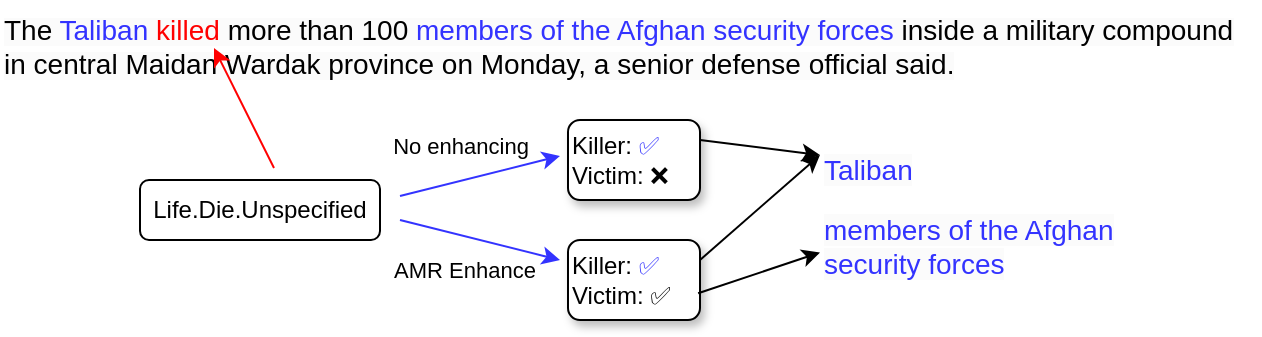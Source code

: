<mxfile version="22.1.11" type="github">
  <diagram name="第 1 页" id="76cukdljpWVAJYdPbCQK">
    <mxGraphModel dx="1039" dy="606" grid="1" gridSize="10" guides="1" tooltips="1" connect="1" arrows="1" fold="1" page="1" pageScale="1" pageWidth="827" pageHeight="1169" math="0" shadow="0">
      <root>
        <mxCell id="0" />
        <mxCell id="1" parent="0" />
        <mxCell id="X_qZyqmVlcc_3izvluJw-2" value="&lt;span style=&quot;font-family: Helvetica; font-style: normal; font-variant-ligatures: normal; font-variant-caps: normal; font-weight: 400; letter-spacing: normal; orphans: 2; text-align: center; text-indent: 0px; text-transform: none; widows: 2; word-spacing: 0px; -webkit-text-stroke-width: 0px; background-color: rgb(251, 251, 251); text-decoration-thickness: initial; text-decoration-style: initial; text-decoration-color: initial; float: none; display: inline !important;&quot;&gt;&lt;font style=&quot;font-size: 14px;&quot;&gt;The &lt;font color=&quot;#3333ff&quot;&gt;Taliban&lt;/font&gt; &lt;font color=&quot;#ff0000&quot;&gt;killed&lt;/font&gt; more than 100 &lt;font color=&quot;#3333ff&quot;&gt;members of the Afghan security forces&lt;/font&gt; inside a military compound in central Maidan Wardak province on Monday, a senior defense official said.&lt;/font&gt;&lt;/span&gt;" style="text;whiteSpace=wrap;html=1;" parent="1" vertex="1">
          <mxGeometry x="130" y="100" width="630" height="50" as="geometry" />
        </mxCell>
        <mxCell id="X_qZyqmVlcc_3izvluJw-3" value="Life.Die.Unspecified" style="rounded=1;whiteSpace=wrap;html=1;" parent="1" vertex="1">
          <mxGeometry x="200" y="190" width="120" height="30" as="geometry" />
        </mxCell>
        <mxCell id="X_qZyqmVlcc_3izvluJw-4" value="" style="endArrow=classic;html=1;rounded=0;strokeColor=#FF0000;" parent="1" edge="1">
          <mxGeometry width="50" height="50" relative="1" as="geometry">
            <mxPoint x="267" y="184" as="sourcePoint" />
            <mxPoint x="237" y="124" as="targetPoint" />
          </mxGeometry>
        </mxCell>
        <mxCell id="X_qZyqmVlcc_3izvluJw-5" value="" style="endArrow=classic;html=1;rounded=0;strokeColor=#3333FF;" parent="1" edge="1">
          <mxGeometry width="50" height="50" relative="1" as="geometry">
            <mxPoint x="330" y="198" as="sourcePoint" />
            <mxPoint x="410" y="178" as="targetPoint" />
          </mxGeometry>
        </mxCell>
        <mxCell id="X_qZyqmVlcc_3izvluJw-20" value="No enhancing" style="edgeLabel;html=1;align=center;verticalAlign=middle;resizable=0;points=[];" parent="X_qZyqmVlcc_3izvluJw-5" vertex="1" connectable="0">
          <mxGeometry x="-0.185" relative="1" as="geometry">
            <mxPoint x="-3" y="-17" as="offset" />
          </mxGeometry>
        </mxCell>
        <mxCell id="X_qZyqmVlcc_3izvluJw-6" value="" style="endArrow=classic;html=1;rounded=0;strokeColor=#3333FF;" parent="1" edge="1">
          <mxGeometry width="50" height="50" relative="1" as="geometry">
            <mxPoint x="330" y="210" as="sourcePoint" />
            <mxPoint x="410" y="230" as="targetPoint" />
          </mxGeometry>
        </mxCell>
        <mxCell id="X_qZyqmVlcc_3izvluJw-21" value="AMR Enhance" style="edgeLabel;html=1;align=center;verticalAlign=middle;resizable=0;points=[];" parent="X_qZyqmVlcc_3izvluJw-6" vertex="1" connectable="0">
          <mxGeometry x="-0.579" relative="1" as="geometry">
            <mxPoint x="15" y="21" as="offset" />
          </mxGeometry>
        </mxCell>
        <mxCell id="X_qZyqmVlcc_3izvluJw-7" value="&lt;div style=&quot;&quot;&gt;&lt;span style=&quot;background-color: initial;&quot;&gt;Killer: &lt;font color=&quot;#3333ff&quot;&gt;✅&lt;/font&gt;&lt;/span&gt;&lt;/div&gt;&lt;div style=&quot;&quot;&gt;&lt;span style=&quot;background-color: initial;&quot;&gt;Victim: ❌&lt;/span&gt;&lt;/div&gt;" style="whiteSpace=wrap;html=1;align=left;rounded=1;shadow=1;" parent="1" vertex="1">
          <mxGeometry x="414" y="160" width="66" height="40" as="geometry" />
        </mxCell>
        <mxCell id="X_qZyqmVlcc_3izvluJw-8" value="&lt;div style=&quot;&quot;&gt;&lt;span style=&quot;background-color: initial;&quot;&gt;Killer: &lt;font color=&quot;#3333ff&quot;&gt;✅&lt;/font&gt;&lt;/span&gt;&lt;/div&gt;&lt;div style=&quot;&quot;&gt;&lt;span style=&quot;background-color: initial;&quot;&gt;Victim: ✅&lt;/span&gt;&lt;/div&gt;" style="whiteSpace=wrap;html=1;align=left;rounded=1;glass=0;shadow=1;" parent="1" vertex="1">
          <mxGeometry x="414" y="220" width="66" height="40" as="geometry" />
        </mxCell>
        <mxCell id="X_qZyqmVlcc_3izvluJw-14" value="&lt;span style=&quot;color: rgb(51, 51, 255); font-family: Helvetica; font-size: 14px; font-style: normal; font-variant-ligatures: normal; font-variant-caps: normal; font-weight: 400; letter-spacing: normal; orphans: 2; text-align: center; text-indent: 0px; text-transform: none; widows: 2; word-spacing: 0px; -webkit-text-stroke-width: 0px; background-color: rgb(251, 251, 251); text-decoration-thickness: initial; text-decoration-style: initial; text-decoration-color: initial; float: none; display: inline !important;&quot;&gt;Taliban&lt;/span&gt;" style="text;whiteSpace=wrap;html=1;strokeColor=none;" parent="1" vertex="1">
          <mxGeometry x="540" y="170" width="80" height="30" as="geometry" />
        </mxCell>
        <mxCell id="X_qZyqmVlcc_3izvluJw-15" value="&lt;span style=&quot;color: rgb(51, 51, 255); font-family: Helvetica; font-size: 14px; font-style: normal; font-variant-ligatures: normal; font-variant-caps: normal; font-weight: 400; letter-spacing: normal; orphans: 2; text-align: center; text-indent: 0px; text-transform: none; widows: 2; word-spacing: 0px; -webkit-text-stroke-width: 0px; background-color: rgb(251, 251, 251); text-decoration-thickness: initial; text-decoration-style: initial; text-decoration-color: initial; float: none; display: inline !important;&quot;&gt;members of the Afghan security forces&lt;/span&gt;" style="text;whiteSpace=wrap;html=1;" parent="1" vertex="1">
          <mxGeometry x="540" y="200" width="192" height="35" as="geometry" />
        </mxCell>
        <mxCell id="X_qZyqmVlcc_3izvluJw-16" value="" style="endArrow=classic;html=1;rounded=0;entryX=0;entryY=0.25;entryDx=0;entryDy=0;exitX=1;exitY=0.25;exitDx=0;exitDy=0;" parent="1" source="X_qZyqmVlcc_3izvluJw-7" target="X_qZyqmVlcc_3izvluJw-14" edge="1">
          <mxGeometry width="50" height="50" relative="1" as="geometry">
            <mxPoint x="480" y="170" as="sourcePoint" />
            <mxPoint x="518" y="185" as="targetPoint" />
          </mxGeometry>
        </mxCell>
        <mxCell id="X_qZyqmVlcc_3izvluJw-18" value="" style="endArrow=classic;html=1;rounded=0;entryX=0;entryY=0.75;entryDx=0;entryDy=0;exitX=0.986;exitY=0.665;exitDx=0;exitDy=0;exitPerimeter=0;" parent="1" source="X_qZyqmVlcc_3izvluJw-8" target="X_qZyqmVlcc_3izvluJw-15" edge="1">
          <mxGeometry width="50" height="50" relative="1" as="geometry">
            <mxPoint x="470" y="250" as="sourcePoint" />
            <mxPoint x="518" y="270" as="targetPoint" />
          </mxGeometry>
        </mxCell>
        <mxCell id="X_qZyqmVlcc_3izvluJw-19" value="" style="endArrow=classic;html=1;rounded=0;entryX=0;entryY=0.25;entryDx=0;entryDy=0;exitX=1;exitY=0.25;exitDx=0;exitDy=0;" parent="1" source="X_qZyqmVlcc_3izvluJw-8" target="X_qZyqmVlcc_3izvluJw-14" edge="1">
          <mxGeometry width="50" height="50" relative="1" as="geometry">
            <mxPoint x="470" y="232.5" as="sourcePoint" />
            <mxPoint x="518" y="217.5" as="targetPoint" />
          </mxGeometry>
        </mxCell>
      </root>
    </mxGraphModel>
  </diagram>
</mxfile>
